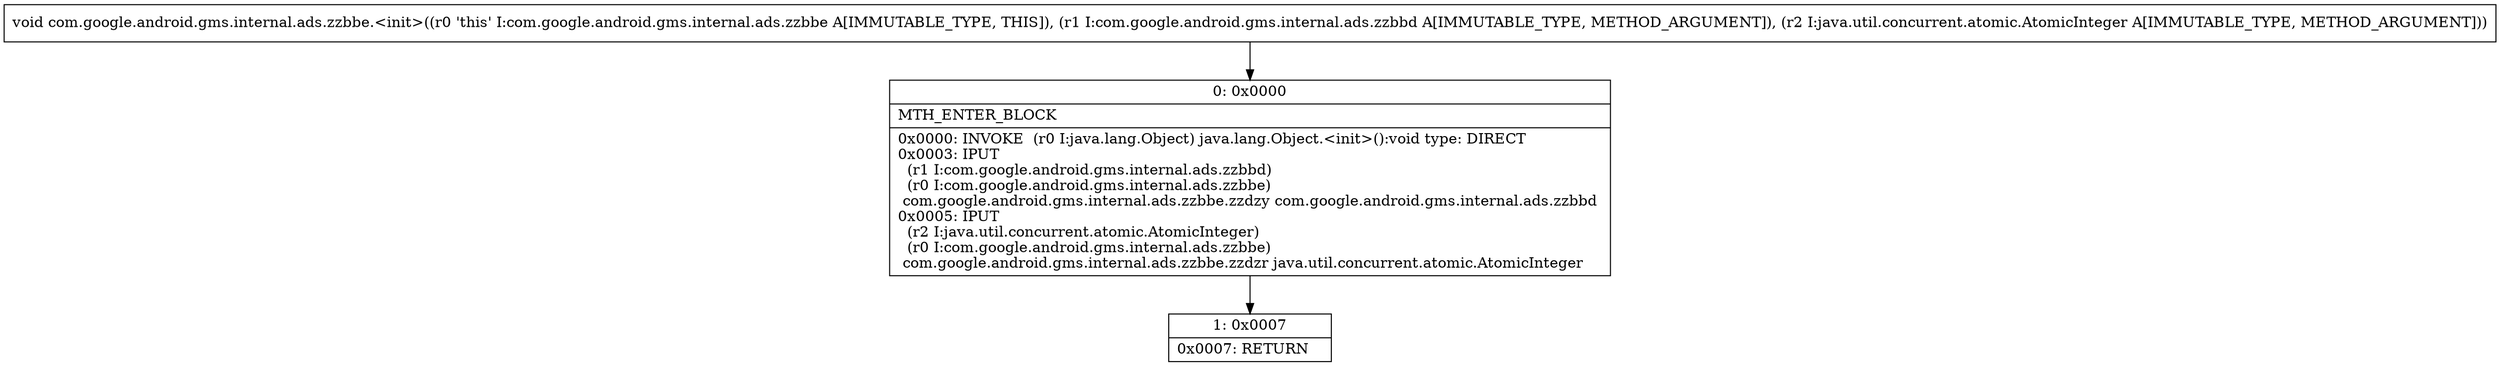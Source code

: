 digraph "CFG forcom.google.android.gms.internal.ads.zzbbe.\<init\>(Lcom\/google\/android\/gms\/internal\/ads\/zzbbd;Ljava\/util\/concurrent\/atomic\/AtomicInteger;)V" {
Node_0 [shape=record,label="{0\:\ 0x0000|MTH_ENTER_BLOCK\l|0x0000: INVOKE  (r0 I:java.lang.Object) java.lang.Object.\<init\>():void type: DIRECT \l0x0003: IPUT  \l  (r1 I:com.google.android.gms.internal.ads.zzbbd)\l  (r0 I:com.google.android.gms.internal.ads.zzbbe)\l com.google.android.gms.internal.ads.zzbbe.zzdzy com.google.android.gms.internal.ads.zzbbd \l0x0005: IPUT  \l  (r2 I:java.util.concurrent.atomic.AtomicInteger)\l  (r0 I:com.google.android.gms.internal.ads.zzbbe)\l com.google.android.gms.internal.ads.zzbbe.zzdzr java.util.concurrent.atomic.AtomicInteger \l}"];
Node_1 [shape=record,label="{1\:\ 0x0007|0x0007: RETURN   \l}"];
MethodNode[shape=record,label="{void com.google.android.gms.internal.ads.zzbbe.\<init\>((r0 'this' I:com.google.android.gms.internal.ads.zzbbe A[IMMUTABLE_TYPE, THIS]), (r1 I:com.google.android.gms.internal.ads.zzbbd A[IMMUTABLE_TYPE, METHOD_ARGUMENT]), (r2 I:java.util.concurrent.atomic.AtomicInteger A[IMMUTABLE_TYPE, METHOD_ARGUMENT])) }"];
MethodNode -> Node_0;
Node_0 -> Node_1;
}

